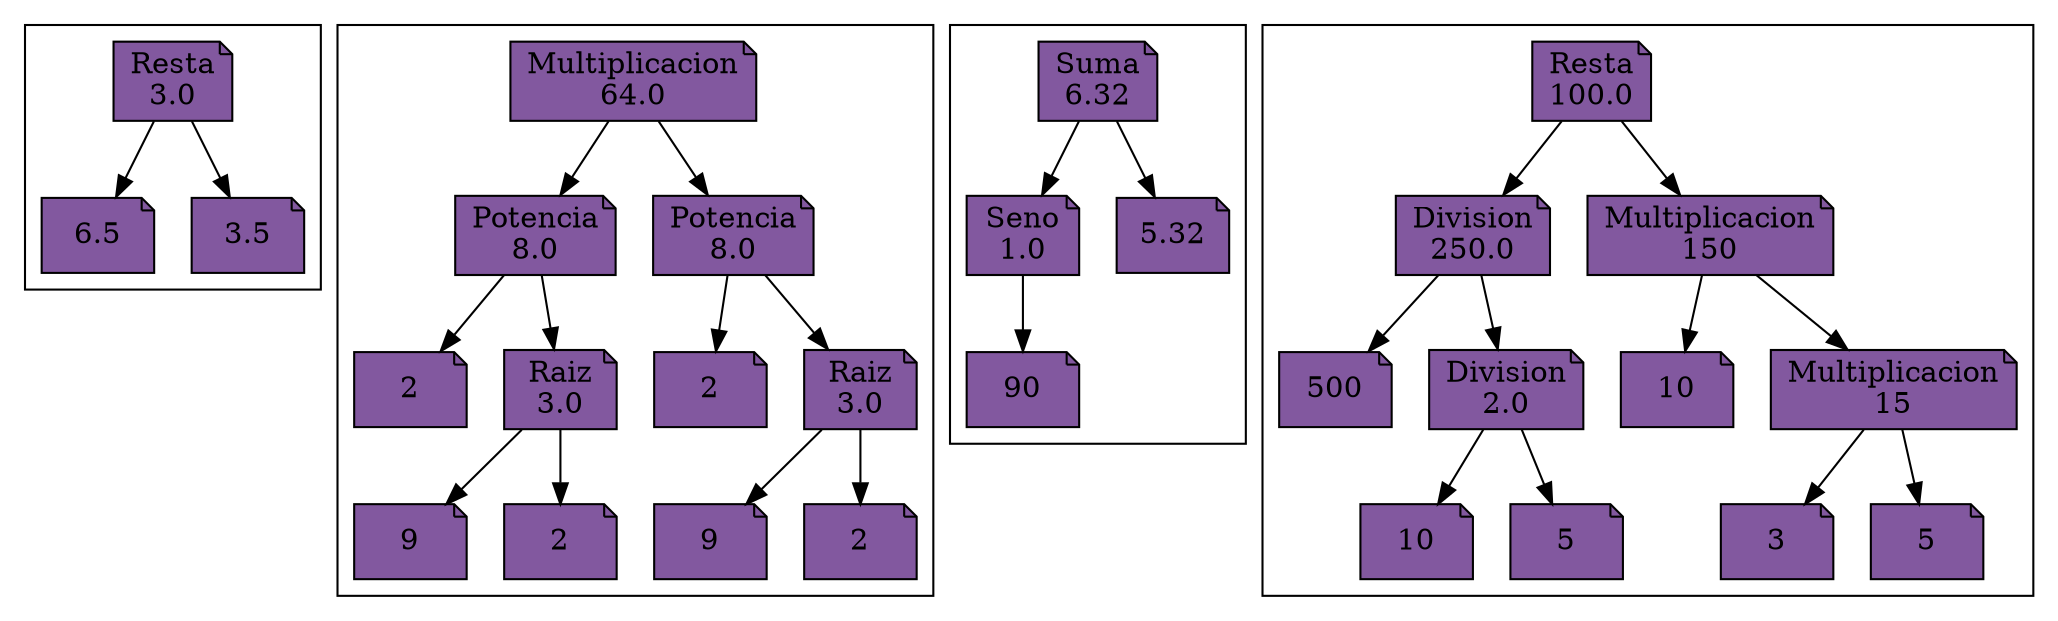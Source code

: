 digraph G {
            charset="utf-8";
subgraph cluster0 { 
n00 [ shape=note, style=filled, fillcolor="#82589F", label="Resta\n3.0"]; 
n10 [ shape=note, style=filled, fillcolor="#82589F", label="6.5"]; 
n00 -> n10
n20 [ shape=note, style=filled, fillcolor="#82589F", label="3.5"]; 
n00 -> n20
}subgraph cluster1 { 
n31 [ shape=note, style=filled, fillcolor="#82589F", label="Multiplicacion\n64.0"]; 
n41 [ shape=note, style=filled, fillcolor="#82589F", label="Potencia\n8.0"]; 
n51 [ shape=note, style=filled, fillcolor="#82589F", label="2"]; 
n41 -> n51
n61 [ shape=note, style=filled, fillcolor="#82589F", label="Raiz\n3.0"]; 
n71 [ shape=note, style=filled, fillcolor="#82589F", label="9"]; 
n61 -> n71
n81 [ shape=note, style=filled, fillcolor="#82589F", label="2"]; 
n61 -> n81
n41 -> n61
n31 -> n41
n91 [ shape=note, style=filled, fillcolor="#82589F", label="Potencia\n8.0"]; 
n101 [ shape=note, style=filled, fillcolor="#82589F", label="2"]; 
n91 -> n101
n111 [ shape=note, style=filled, fillcolor="#82589F", label="Raiz\n3.0"]; 
n121 [ shape=note, style=filled, fillcolor="#82589F", label="9"]; 
n111 -> n121
n131 [ shape=note, style=filled, fillcolor="#82589F", label="2"]; 
n111 -> n131
n91 -> n111
n31 -> n91
}subgraph cluster2 { 
n142 [ shape=note, style=filled, fillcolor="#82589F", label="Suma\n6.32"]; 
n152 [ shape=note, style=filled, fillcolor="#82589F", label="Seno\n1.0"]; 
n162 [ shape=note, style=filled, fillcolor="#82589F", label="90"]; 
n152 -> n162
n142 -> n152
n172 [ shape=note, style=filled, fillcolor="#82589F", label="5.32"]; 
n142 -> n172
}subgraph cluster3 { 
n183 [ shape=note, style=filled, fillcolor="#82589F", label="Resta\n100.0"]; 
n193 [ shape=note, style=filled, fillcolor="#82589F", label="Division\n250.0"]; 
n203 [ shape=note, style=filled, fillcolor="#82589F", label="500"]; 
n193 -> n203
n213 [ shape=note, style=filled, fillcolor="#82589F", label="Division\n2.0"]; 
n223 [ shape=note, style=filled, fillcolor="#82589F", label="10"]; 
n213 -> n223
n233 [ shape=note, style=filled, fillcolor="#82589F", label="5"]; 
n213 -> n233
n193 -> n213
n183 -> n193
n243 [ shape=note, style=filled, fillcolor="#82589F", label="Multiplicacion\n150"]; 
n253 [ shape=note, style=filled, fillcolor="#82589F", label="10"]; 
n243 -> n253
n263 [ shape=note, style=filled, fillcolor="#82589F", label="Multiplicacion\n15"]; 
n273 [ shape=note, style=filled, fillcolor="#82589F", label="3"]; 
n263 -> n273
n283 [ shape=note, style=filled, fillcolor="#82589F", label="5"]; 
n263 -> n283
n243 -> n263
n183 -> n243
}}